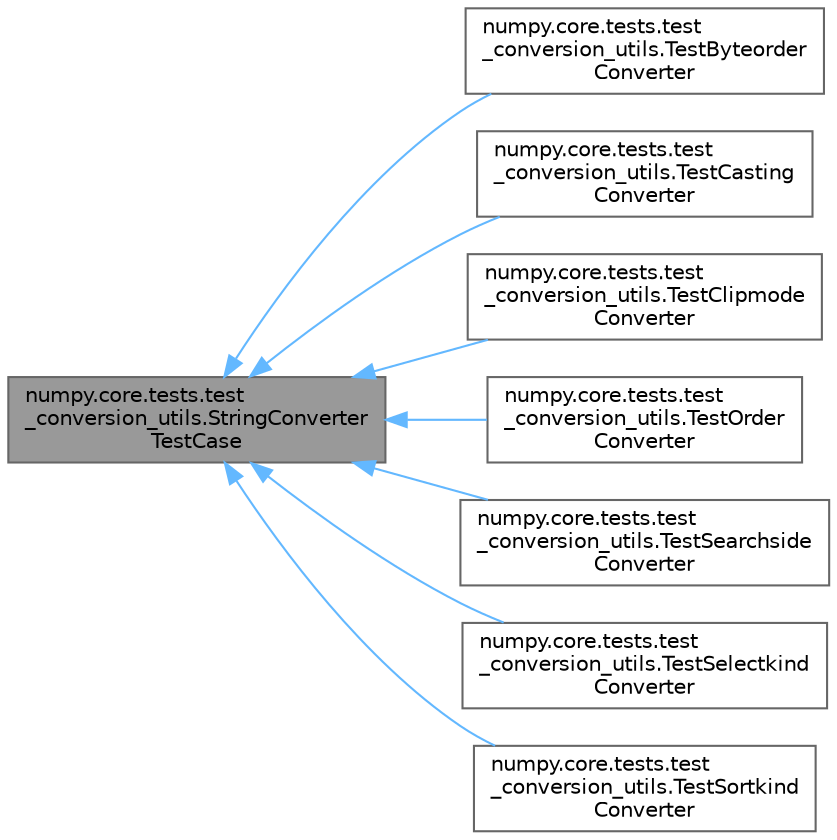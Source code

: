 digraph "numpy.core.tests.test_conversion_utils.StringConverterTestCase"
{
 // LATEX_PDF_SIZE
  bgcolor="transparent";
  edge [fontname=Helvetica,fontsize=10,labelfontname=Helvetica,labelfontsize=10];
  node [fontname=Helvetica,fontsize=10,shape=box,height=0.2,width=0.4];
  rankdir="LR";
  Node1 [id="Node000001",label="numpy.core.tests.test\l_conversion_utils.StringConverter\lTestCase",height=0.2,width=0.4,color="gray40", fillcolor="grey60", style="filled", fontcolor="black",tooltip=" "];
  Node1 -> Node2 [id="edge1_Node000001_Node000002",dir="back",color="steelblue1",style="solid",tooltip=" "];
  Node2 [id="Node000002",label="numpy.core.tests.test\l_conversion_utils.TestByteorder\lConverter",height=0.2,width=0.4,color="gray40", fillcolor="white", style="filled",URL="$da/df6/classnumpy_1_1core_1_1tests_1_1test__conversion__utils_1_1TestByteorderConverter.html",tooltip=" "];
  Node1 -> Node3 [id="edge2_Node000001_Node000003",dir="back",color="steelblue1",style="solid",tooltip=" "];
  Node3 [id="Node000003",label="numpy.core.tests.test\l_conversion_utils.TestCasting\lConverter",height=0.2,width=0.4,color="gray40", fillcolor="white", style="filled",URL="$df/d9b/classnumpy_1_1core_1_1tests_1_1test__conversion__utils_1_1TestCastingConverter.html",tooltip=" "];
  Node1 -> Node4 [id="edge3_Node000001_Node000004",dir="back",color="steelblue1",style="solid",tooltip=" "];
  Node4 [id="Node000004",label="numpy.core.tests.test\l_conversion_utils.TestClipmode\lConverter",height=0.2,width=0.4,color="gray40", fillcolor="white", style="filled",URL="$df/dba/classnumpy_1_1core_1_1tests_1_1test__conversion__utils_1_1TestClipmodeConverter.html",tooltip=" "];
  Node1 -> Node5 [id="edge4_Node000001_Node000005",dir="back",color="steelblue1",style="solid",tooltip=" "];
  Node5 [id="Node000005",label="numpy.core.tests.test\l_conversion_utils.TestOrder\lConverter",height=0.2,width=0.4,color="gray40", fillcolor="white", style="filled",URL="$da/d8b/classnumpy_1_1core_1_1tests_1_1test__conversion__utils_1_1TestOrderConverter.html",tooltip=" "];
  Node1 -> Node6 [id="edge5_Node000001_Node000006",dir="back",color="steelblue1",style="solid",tooltip=" "];
  Node6 [id="Node000006",label="numpy.core.tests.test\l_conversion_utils.TestSearchside\lConverter",height=0.2,width=0.4,color="gray40", fillcolor="white", style="filled",URL="$d2/d3c/classnumpy_1_1core_1_1tests_1_1test__conversion__utils_1_1TestSearchsideConverter.html",tooltip=" "];
  Node1 -> Node7 [id="edge6_Node000001_Node000007",dir="back",color="steelblue1",style="solid",tooltip=" "];
  Node7 [id="Node000007",label="numpy.core.tests.test\l_conversion_utils.TestSelectkind\lConverter",height=0.2,width=0.4,color="gray40", fillcolor="white", style="filled",URL="$d3/d9d/classnumpy_1_1core_1_1tests_1_1test__conversion__utils_1_1TestSelectkindConverter.html",tooltip=" "];
  Node1 -> Node8 [id="edge7_Node000001_Node000008",dir="back",color="steelblue1",style="solid",tooltip=" "];
  Node8 [id="Node000008",label="numpy.core.tests.test\l_conversion_utils.TestSortkind\lConverter",height=0.2,width=0.4,color="gray40", fillcolor="white", style="filled",URL="$dd/d83/classnumpy_1_1core_1_1tests_1_1test__conversion__utils_1_1TestSortkindConverter.html",tooltip=" "];
}
